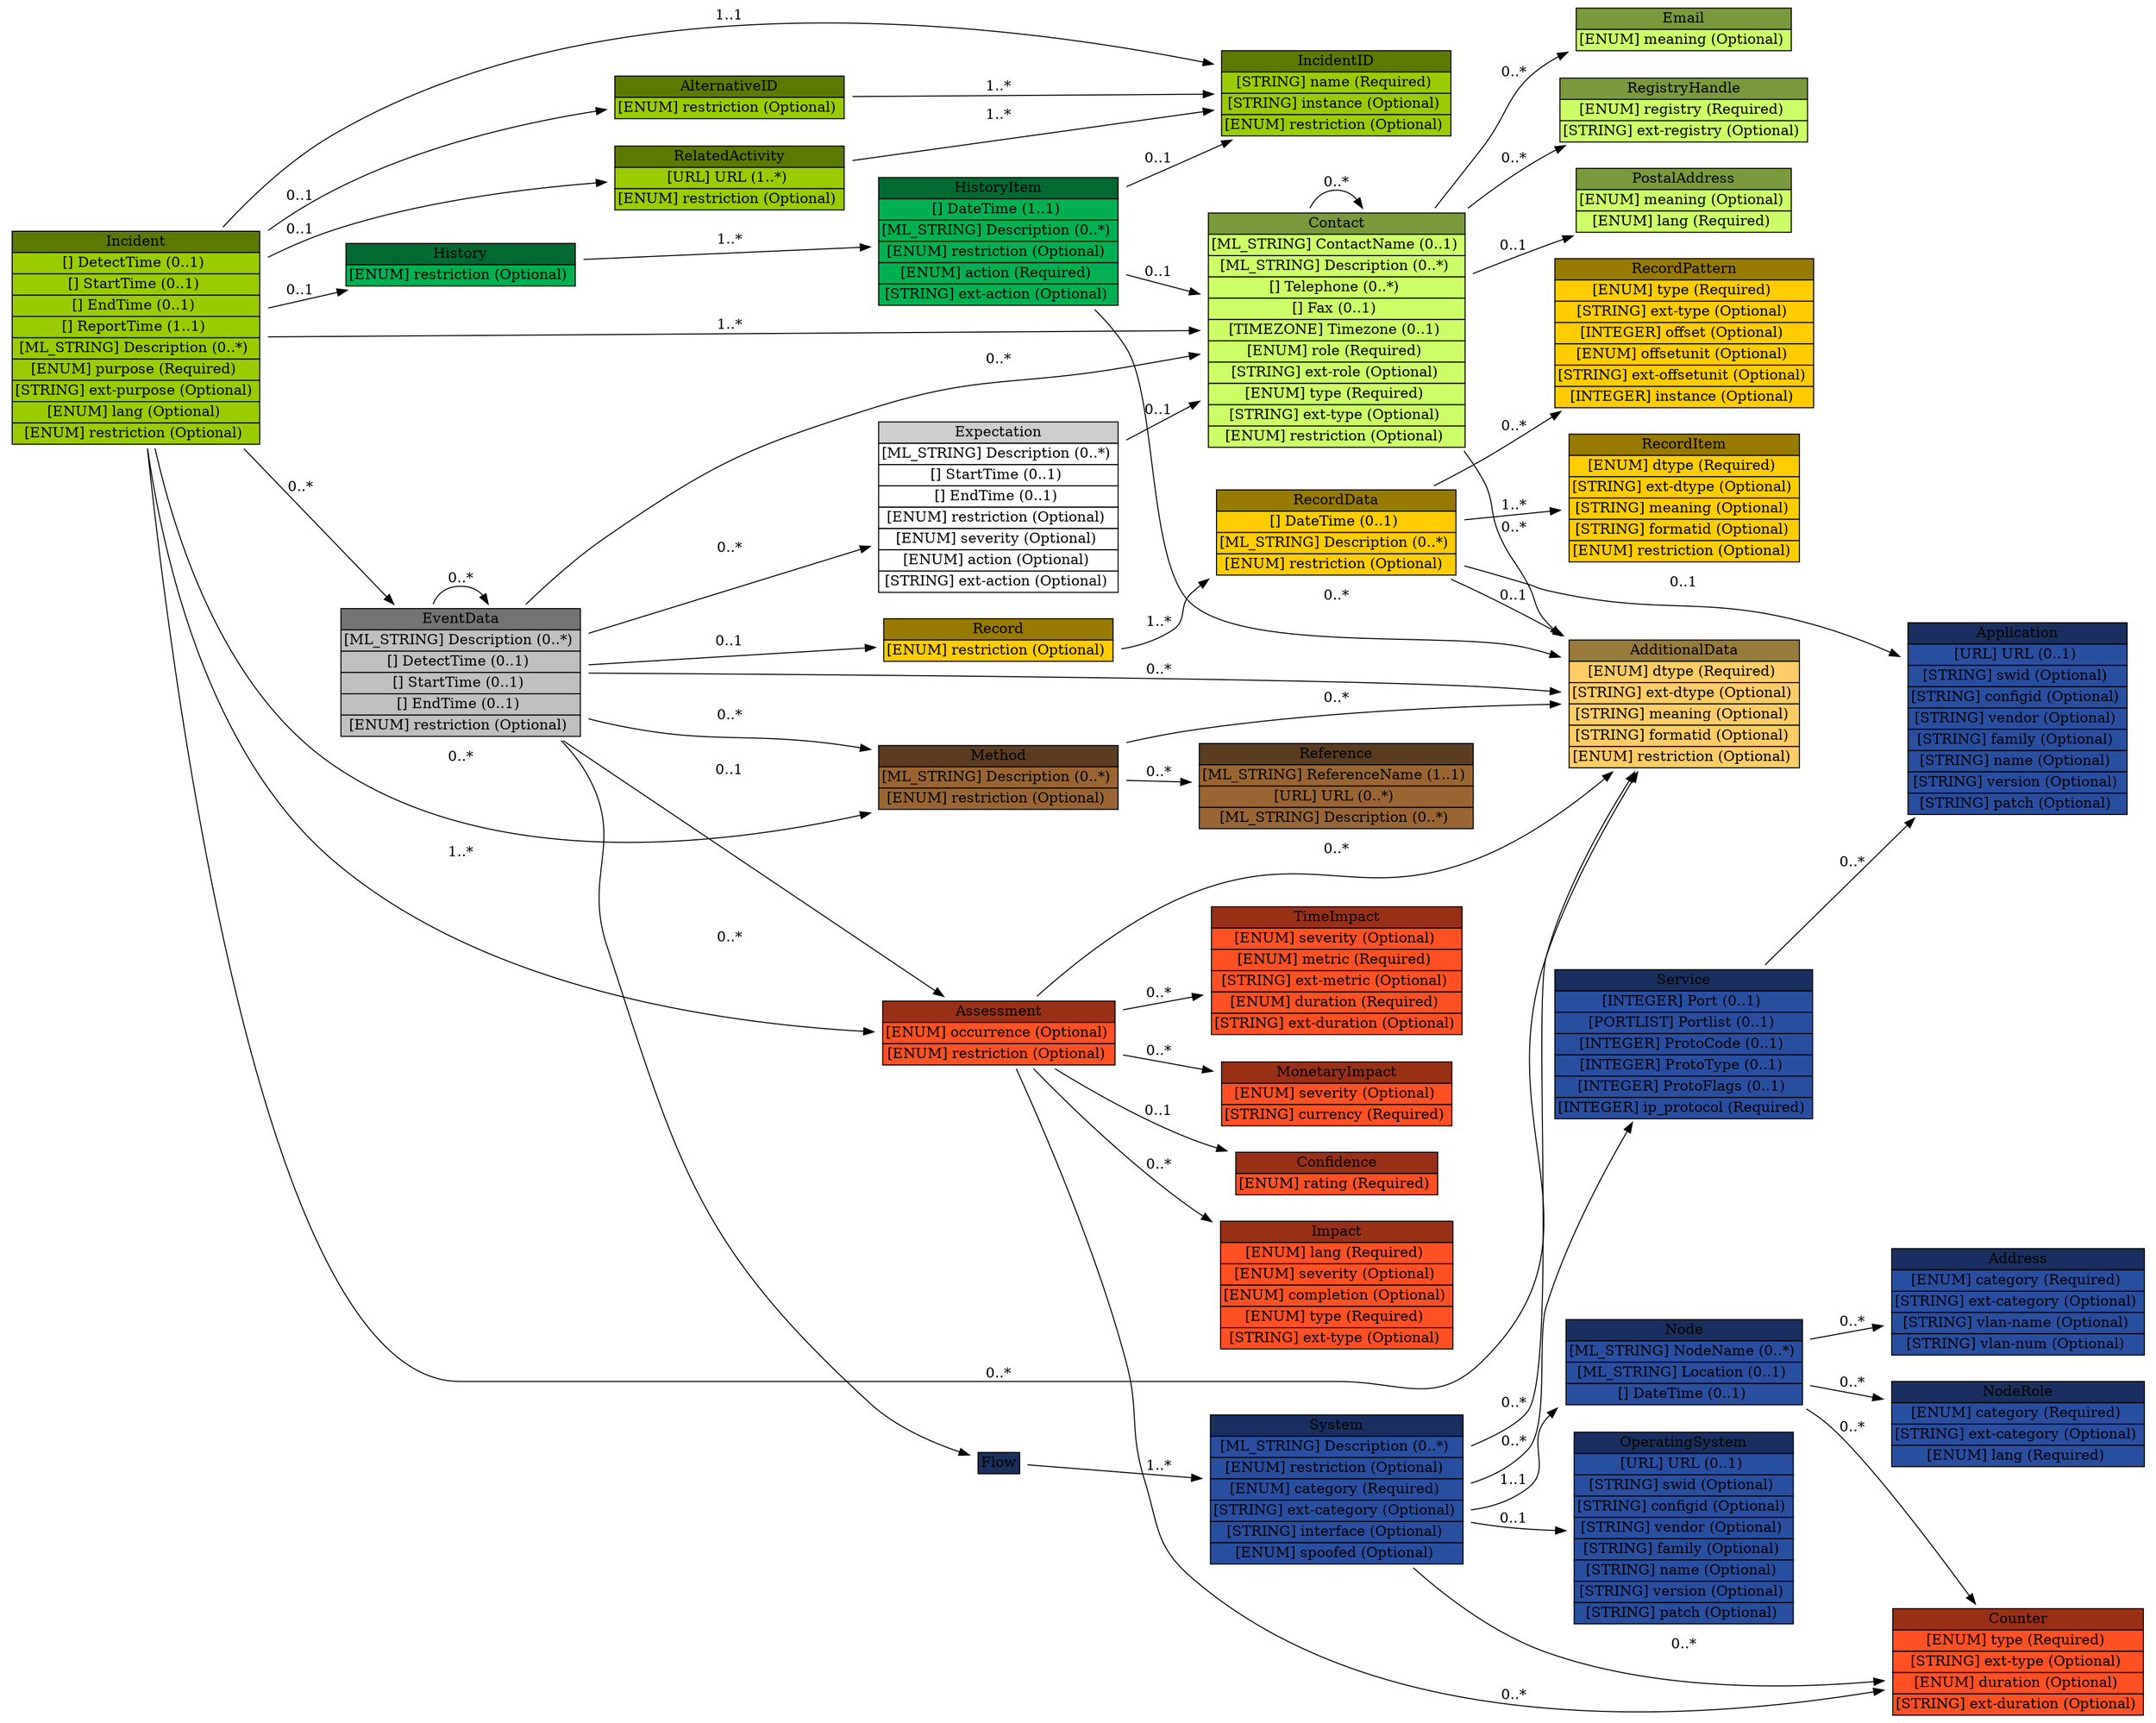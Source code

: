 digraph Incident {
	graph [rankdir=LR];
	node [label="\N"];
	graph [bb="0,0,2062,1650"];
	Incident [label=<<table BORDER="0" CELLBORDER="1" CELLSPACING="0"> <tr > <td BGCOLOR="#5c7a00" HREF="#" TITLE="Every incident is represented by an instance of the Incident class. This class provides a standardized representation for commonly exchanged incident data. ">Incident</td> </tr>" %<tr><td BGCOLOR="#99CC00" HREF="#" TITLE="The time the incident was first detected.">[] DetectTime (0..1) </td></tr>%<tr><td BGCOLOR="#99CC00" HREF="#" TITLE="The time the incident started.">[] StartTime (0..1) </td></tr>%<tr><td BGCOLOR="#99CC00" HREF="#" TITLE="The time the incident ended.">[] EndTime (0..1) </td></tr>%<tr><td BGCOLOR="#99CC00" HREF="#" TITLE="The time the incident was reported.">[] ReportTime (1..1) </td></tr>%<tr><td BGCOLOR="#99CC00" HREF="#" TITLE="A free-form textual description of the incident.">[ML_STRING] Description (0..*) </td></tr>%<tr><td BGCOLOR="#99CC00" HREF="#" TITLE="The purpose attribute represents the reason why the IODEF document was created.  It is closely related to the Expectation class (Section 3.13).  This attribute is defined as an enumerated list:">[ENUM] purpose (Required) </td></tr>%<tr><td BGCOLOR="#99CC00" HREF="#" TITLE="A means by which to extend the purpose attribute.  See Section 5.1.">[STRING] ext-purpose (Optional) </td></tr>%<tr><td BGCOLOR="#99CC00" HREF="#" TITLE="A valid language code per RFC 4646 [7] constrained by the definition of &quot;xs:language&quot;.  The interpretation of this code is described in Section 6.">[ENUM] lang (Optional) </td></tr>%<tr><td BGCOLOR="#99CC00" HREF="#" TITLE="This attribute indicates the disclosure guidelines to which the sender expects the recipient to adhere for the information represented in this class and its children.  This guideline provides no security since there are no specified technical means to ensure that the recipient of the document handles the information as the sender requested.">[ENUM] restriction (Optional) </td></tr>%</table>>, shape=plaintext, pos="127,1319", width="3.5", height="2.9028"];
	IncidentID [label=<<table BORDER="0" CELLBORDER="1" CELLSPACING="0"> <tr > <td BGCOLOR="#5c7a00" HREF="#" TITLE="The IncidentID class represents an incident tracking number that is unique in the context of the CSIRT and identifies the activity characterized in an IODEF Document. This identifier would serve as an index into the CSIRT incident handling system. The combination of the name attribute and the string in the element content MUST be a globally unique identifier describing the activity. Documents generated by a given CSIRT MUST NOT reuse the same value unless they are referencing the same incident. ">IncidentID</td> </tr>" %<tr><td BGCOLOR="#99CC00" HREF="#" TITLE="An identifier describing the CSIRT that created the document.  In order to have a globally unique CSIRT name, the fully qualified domain name associated with the CSIRT MUST be used.">[STRING] name (Required) </td></tr>%<tr><td BGCOLOR="#99CC00" HREF="#" TITLE="An identifier referencing a subset of the named incident.">[STRING] instance (Optional) </td></tr>%<tr><td BGCOLOR="#99CC00" HREF="#" TITLE="This attribute has been defined in Section 3.2.">[ENUM] restriction (Optional) </td></tr>%</table>>, shape=plaintext, pos="1274,1564", width="3.1667", height="1.2361"];
	AlternativeID [label=<<table BORDER="0" CELLBORDER="1" CELLSPACING="0"> <tr > <td BGCOLOR="#5c7a00" HREF="#" TITLE="The AlternativeID class lists the incident tracking numbers used by CSIRTs, other than the one generating the document, to refer to the identical activity described the IODEF document. A tracking number listed as an AlternativeID references the same incident detected by ">AlternativeID</td> </tr>" %<tr><td BGCOLOR="#99CC00" HREF="#" TITLE="This attribute has been defined in Section 3.2.">[ENUM] restriction (Optional) </td></tr>%</table>>, shape=plaintext, pos="695,1555", width="3.1667", height="0.68056"];
	RelatedActivity [label=<<table BORDER="0" CELLBORDER="1" CELLSPACING="0"> <tr > <td BGCOLOR="#5c7a00" HREF="#" TITLE="The RelatedActivity class lists either incident tracking numbers of incidents or URLs (not both) that refer to activity related to the one described in the IODEF document. These references may be to local incident tracking numbers or to those of other CSIRTs. ">RelatedActivity</td> </tr>" %<tr><td BGCOLOR="#99CC00" HREF="#" TITLE="A URL to activity related to this incident.">[URL] URL (1..*) </td></tr>%<tr><td BGCOLOR="#99CC00" HREF="#" TITLE="This attribute has been defined in Section 3.2.">[ENUM] restriction (Optional) </td></tr>%</table>>, shape=plaintext, pos="695,1478", width="3.1667", height="0.95833"];
	Assessment [label=<<table BORDER="0" CELLBORDER="1" CELLSPACING="0"> <tr > <td BGCOLOR="#993016" HREF="#" TITLE="The Assessment class describes the technical and non-technical repercussions of the incident on the CSIRT&#39;s constituency. ">Assessment</td> </tr>" %<tr><td BGCOLOR="#FF5024" HREF="#" TITLE="Specifies whether the assessment is describing actual or potential outcomes.  The default is &quot;actual&quot; and is assumed if not specified.">[ENUM] occurrence (Optional) </td></tr>%<tr><td BGCOLOR="#FF5024" HREF="#" TITLE="This attribute is defined in Section 3.2.">[ENUM] restriction (Optional) </td></tr>%</table>>, shape=plaintext, pos="950,649", width="3.25", height="0.95833"];
	Impact [label=<<table BORDER="0" CELLBORDER="1" CELLSPACING="0"> <tr > <td BGCOLOR="#993016" HREF="#" TITLE="The Impact class allows for categorizing and describing the technical impact of the incident on the network of an organization. ">Impact</td> </tr>" %<tr><td BGCOLOR="#FF5024" HREF="#" TITLE="A valid language code per RFC 4646 [7] constrained by the definition of &quot;xs:language&quot;.  The interpretation of this code is described in Section 6.">[ENUM] lang (Required) </td></tr>%<tr><td BGCOLOR="#FF5024" HREF="#" TITLE="An estimate of the relative severity of the activity.  The permitted values are shown below.  There is no default value.">[ENUM] severity (Optional) </td></tr>%<tr><td BGCOLOR="#FF5024" HREF="#" TITLE="An indication whether the described activity was successful.  The permitted values are shown below.  There is no default value.">[ENUM] completion (Optional) </td></tr>%<tr><td BGCOLOR="#FF5024" HREF="#" TITLE="Classifies the malicious activity into incident categories.  The permitted values are shown below.  The default value is &quot;other&quot;.">[ENUM] type (Required) </td></tr>%<tr><td BGCOLOR="#FF5024" HREF="#" TITLE="A means by which to extend the type attribute. See Section 5.1.">[STRING] ext-type (Optional) </td></tr>%</table>>, shape=plaintext, pos="1274,417", width="3.25", height="1.7917"];
	TimeImpact [label=<<table BORDER="0" CELLBORDER="1" CELLSPACING="0"> <tr > <td BGCOLOR="#993016" HREF="#" TITLE="The TimeImpact class describes the impact of the incident on an organization as a function of time. It provides a way to convey down time and recovery time. ">TimeImpact</td> </tr>" %<tr><td BGCOLOR="#FF5024" HREF="#" TITLE="An estimate of the relative severity of the activity.  The permitted values are shown below.  There is no default value.">[ENUM] severity (Optional) </td></tr>%<tr><td BGCOLOR="#FF5024" HREF="#" TITLE="Defines the metric in which the time is expressed.  The permitted values are shown below.  There is no default value.">[ENUM] metric (Required) </td></tr>%<tr><td BGCOLOR="#FF5024" HREF="#" TITLE="A means by which to extend the metric attribute.  See Section 5.1.">[STRING] ext-metric (Optional) </td></tr>%<tr><td BGCOLOR="#FF5024" HREF="#" TITLE="Defines a unit of time, that when combined with the metric attribute, fully describes a metric of impact that will be conveyed in the element content.  The permitted values are shown below.  The default value is &quot;hour&quot;.">[ENUM] duration (Required) </td></tr>%<tr><td BGCOLOR="#FF5024" HREF="#" TITLE="A means by which to extend the duration attribute.  See Section 5.1.">[STRING] ext-duration (Optional) </td></tr>%</table>>, shape=plaintext, pos="1274,715", width="3.5556", height="1.7917"];
	MonetaryImpact [label=<<table BORDER="0" CELLBORDER="1" CELLSPACING="0"> <tr > <td BGCOLOR="#993016" HREF="#" TITLE="The MonetaryImpact class describes the financial impact of the activity on an organization. For example, this impact may consider losses due to the cost of the investigation or recovery, diminished ">MonetaryImpact</td> </tr>" %<tr><td BGCOLOR="#FF5024" HREF="#" TITLE="An estimate of the relative severity of the activity.  The permitted values are shown below.  There is no default value.">[ENUM] severity (Optional) </td></tr>%<tr><td BGCOLOR="#FF5024" HREF="#" TITLE="Defines the currency in which the monetary impact is expressed.  The permitted values are defined in ISO 4217:2001, Codes for the representation of currencies and funds [14].  There is no default value.">[STRING] currency (Required) </td></tr>%</table>>, shape=plaintext, pos="1274,599", width="3.2222", height="0.95833"];
	Counter [label=<<table BORDER="0" CELLBORDER="1" CELLSPACING="0"> <tr > <td BGCOLOR="#993016" HREF="#" TITLE="The Counter class summarize multiple occurrences of some event, or conveys counts or rates on various features (e.g., packets, sessions, events). ">Counter</td> </tr>" %<tr><td BGCOLOR="#FF5024" HREF="#" TITLE="Specifies the units of the element content.">[ENUM] type (Required) </td></tr>%<tr><td BGCOLOR="#FF5024" HREF="#" TITLE="A means by which to extend the type attribute. See Section 5.1.">[STRING] ext-type (Optional) </td></tr>%<tr><td BGCOLOR="#FF5024" HREF="#" TITLE="If present, the Counter class represents a rate rather than a count over the entire event.  In that case, this attribute specifies the denominator of the rate (where the type attribute specified the nominator).  The possible values of this attribute are defined in Section 3.10.2">[ENUM] duration (Optional) </td></tr>%<tr><td BGCOLOR="#FF5024" HREF="#" TITLE="A means by which to extend the duration attribute.  See Section 5.1.">[STRING] ext-duration (Optional) </td></tr>%</table>>, shape=plaintext, pos="1933,54", width="3.5556", height="1.5139"];
	Confidence [label=<<table BORDER="0" CELLBORDER="1" CELLSPACING="0"> <tr > <td BGCOLOR="#993016" HREF="#" TITLE="The Confidence class represents a best estimate of the validity and accuracy of the described impact (see Section 3.10) of the incident activity. This estimate can be expressed as a category or a numeric calculation. ">Confidence</td> </tr>" %<tr><td BGCOLOR="#FF5024" HREF="#" TITLE="A rating of the analytical validity of the specified Assessment.  The permitted values are shown below. There is no default value.">[ENUM] rating (Required) </td></tr>%</table>>, shape=plaintext, pos="1274,523", width="2.8056", height="0.68056"];
	AdditionalData [label=<<table BORDER="0" CELLBORDER="1" CELLSPACING="0"> <tr > <td BGCOLOR="#997a3d" HREF="#" TITLE="The AdditionalData class serves as an extension mechanism for information not otherwise represented in the data model. For relatively simple information, atomic data types (e.g., integers, strings) are provided with a mechanism to annotate their meaning. The class can also be used to extend the data model (and the associated Schema) to support proprietary extensions by encapsulating entire XML documents conforming to another Schema (e.g., IDMEF). A detailed discussion for extending the data model and the schema can be found in Section 5. ">AdditionalData</td> </tr>" %<tr><td BGCOLOR="#FFCC66" HREF="#" TITLE="The data type of the element content.  The permitted values for this attribute are shown below.  The default value is &quot;string&quot;.">[ENUM] dtype (Required) </td></tr>%<tr><td BGCOLOR="#FFCC66" HREF="#" TITLE="A means by which to extend the dtype attribute.  See Section 5.1.">[STRING] ext-dtype (Optional) </td></tr>%<tr><td BGCOLOR="#FFCC66" HREF="#" TITLE="A free-form description of the element content.">[STRING] meaning (Optional) </td></tr>%<tr><td BGCOLOR="#FFCC66" HREF="#" TITLE="An identifier referencing the format and semantics of the element content.">[STRING] formatid (Optional) </td></tr>%<tr><td BGCOLOR="#FFCC66" HREF="#" TITLE="This attribute has been defined in Section 3.2.">[ENUM] restriction (Optional) </td></tr>%</table>>, shape=plaintext, pos="1609,979", width="3.2778", height="1.7917"];
	Method [label=<<table BORDER="0" CELLBORDER="1" CELLSPACING="0"> <tr > <td BGCOLOR="#5c3d1f" HREF="#" TITLE="The Method class describes the methodology used by the intruder to perpetrate the events of the incident. This class consists of a list of references describing the attack method and a free form description of the technique. ">Method</td> </tr>" %<tr><td BGCOLOR="#996633" HREF="#" TITLE="A free-form text description of the methodology used by the intruder.">[ML_STRING] Description (0..*) </td></tr>%<tr><td BGCOLOR="#996633" HREF="#" TITLE="This attribute is defined in Section 3.2.">[ENUM] restriction (Optional) </td></tr>%</table>>, shape=plaintext, pos="950,904", width="3.3611", height="0.95833"];
	Reference [label=<<table BORDER="0" CELLBORDER="1" CELLSPACING="0"> <tr > <td BGCOLOR="#5c3d1f" HREF="#" TITLE="The Reference class is a reference to a vulnerability, IDS alert, malware sample, advisory, or attack technique. A reference consists of a name, a URL to this reference, and an optional description. ">Reference</td> </tr>" %<tr><td BGCOLOR="#996633" HREF="#" TITLE="Name of the reference.">[ML_STRING] ReferenceName (1..1) </td></tr>%<tr><td BGCOLOR="#996633" HREF="#" TITLE="A URL associated with the reference.">[URL] URL (0..*) </td></tr>%<tr><td BGCOLOR="#996633" HREF="#" TITLE="A free-form text description of this reference.">[ML_STRING] Description (0..*) </td></tr>%</table>>, shape=plaintext, pos="1274,894", width="3.8056", height="1.2361"];
	Contact [label=<<table BORDER="0" CELLBORDER="1" CELLSPACING="0"> <tr > <td BGCOLOR="#7a993d" HREF="#" TITLE="The Contact class describes contact information for organizations and personnel involved in the incident. This class allows for the naming of the involved party, specifying contact information for them, and identifying their role in the incident. ">Contact</td> </tr>" %<tr><td BGCOLOR="#CCFF66" HREF="#" TITLE="The name of the contact.  The contact may either be an organization or a person.  The type attribute disambiguates the semantics.">[ML_STRING] ContactName (0..1) </td></tr>%<tr><td BGCOLOR="#CCFF66" HREF="#" TITLE="A free-form description of this contact.  In the case of a person, this is often the organizational title of the individual.">[ML_STRING] Description (0..*) </td></tr>%<tr><td BGCOLOR="#CCFF66" HREF="#" TITLE="The telephone number of the contact.">[] Telephone (0..*) </td></tr>%<tr><td BGCOLOR="#CCFF66" HREF="#" TITLE="The facsimile telephone number of the contact.">[] Fax (0..1) </td></tr>%<tr><td BGCOLOR="#CCFF66" HREF="#" TITLE="The timezone in which the contact resides formatted according to Section 2.9.">[TIMEZONE] Timezone (0..1) </td></tr>%<tr><td BGCOLOR="#CCFF66" HREF="#" TITLE="Indicates the role the contact fulfills.  This attribute is defined as an enumerated list:">[ENUM] role (Required) </td></tr>%<tr><td BGCOLOR="#CCFF66" HREF="#" TITLE="A means by which to extend the role attribute. See Section 5.1.">[STRING] ext-role (Optional) </td></tr>%<tr><td BGCOLOR="#CCFF66" HREF="#" TITLE="Indicates the type of contact being described. This attribute is defined as an enumerated list:">[ENUM] type (Required) </td></tr>%<tr><td BGCOLOR="#CCFF66" HREF="#" TITLE="A means by which to extend the type attribute. See Section 5.1.">[STRING] ext-type (Optional) </td></tr>%<tr><td BGCOLOR="#CCFF66" HREF="#" TITLE="This attribute is defined in Section 3.2.">[ENUM] restriction (Optional) </td></tr>%</table>>, shape=plaintext, pos="1274,1340", width="3.6111", height="3.1806"];
	RegistryHandle [label=<<table BORDER="0" CELLBORDER="1" CELLSPACING="0"> <tr > <td BGCOLOR="#7a993d" HREF="#" TITLE="The RegistryHandle class represents a handle into an Internet registry or community-specific database. The handle is specified in the element content and the type attribute specifies the database. ">RegistryHandle</td> </tr>" %<tr><td BGCOLOR="#CCFF66" HREF="#" TITLE="The database to which the handle belongs.  The default value is &#39;local&#39;.  The possible values are:">[ENUM] registry (Required) </td></tr>%<tr><td BGCOLOR="#CCFF66" HREF="#" TITLE="A means by which to extend the registry attribute.  See Section 5.1.">[STRING] ext-registry (Optional) </td></tr>%</table>>, shape=plaintext, pos="1609,1550", width="3.5", height="0.95833"];
	PostalAddress [label=<<table BORDER="0" CELLBORDER="1" CELLSPACING="0"> <tr > <td BGCOLOR="#7a993d" HREF="#" TITLE="The PostalAddress class specifies a postal address formatted according to the POSTAL data type (Section 2.11). ">PostalAddress</td> </tr>" %<tr><td BGCOLOR="#CCFF66" HREF="#" TITLE="A free-form description of the element content.">[ENUM] meaning (Optional) </td></tr>%<tr><td BGCOLOR="#CCFF66" HREF="#" TITLE="A valid language code per RFC 4646 [7] constrained by the definition of &quot;xs:language&quot;.  The interpretation of this code is described in Section 6.">[ENUM] lang (Required) </td></tr>%</table>>, shape=plaintext, pos="1609,1464", width="3.0278", height="0.95833"];
	Email [label=<<table BORDER="0" CELLBORDER="1" CELLSPACING="0"> <tr > <td BGCOLOR="#7a993d" HREF="#" TITLE="The Email class specifies an email address formatted according to EMAIL data type (Section 2.14). ">Email</td> </tr>" %<tr><td BGCOLOR="#CCFF66" HREF="#" TITLE="A free-form description of the element content (e.g., hours of coverage for a given number).">[ENUM] meaning (Optional) </td></tr>%</table>>, shape=plaintext, pos="1609,1626", width="3.0278", height="0.68056"];
	EventData [label=<<table BORDER="0" CELLBORDER="1" CELLSPACING="0"> <tr > <td BGCOLOR="#737373" HREF="#" TITLE="The EventData class describes a particular event of the incident for a given set of hosts or networks. This description includes the systems from which the activity originated and those targeted, an assessment of the techniques used by the intruder, the impact of the activity on the organization, and any forensic evidence discovered. ">EventData</td> </tr>" %<tr><td BGCOLOR="#bfbfbf" HREF="#" TITLE="A free-form textual description of the event.">[ML_STRING] Description (0..*) </td></tr>%<tr><td BGCOLOR="#bfbfbf" HREF="#" TITLE="The time the event was detected.">[] DetectTime (0..1) </td></tr>%<tr><td BGCOLOR="#bfbfbf" HREF="#" TITLE="The time the event started.">[] StartTime (0..1) </td></tr>%<tr><td BGCOLOR="#bfbfbf" HREF="#" TITLE="The time the event ended.">[] EndTime (0..1) </td></tr>%<tr><td BGCOLOR="#bfbfbf" HREF="#" TITLE="This attribute is defined in Section 3.2.">[ENUM] restriction (Optional) </td></tr>%</table>>, shape=plaintext, pos="440,992", width="3.3611", height="1.7917"];
	Flow [label=<<table BORDER="0" CELLBORDER="1" CELLSPACING="0"> <tr > <td BGCOLOR="#182f5f" HREF="#" TITLE="The Flow class groups related the source and target hosts. ">Flow</td> </tr>" %</table>>, shape=plaintext, pos="950,247", width="0.77778", height="0.5"];
	System [label=<<table BORDER="0" CELLBORDER="1" CELLSPACING="0"> <tr > <td BGCOLOR="#182f5f" HREF="#" TITLE="The System class describes a system or network involved in an event. The systems or networks represented by this class are categorized according to the role they played in the incident through the category attribute. The value of this category attribute dictates the semantics of the aggregated classes in the System class. If the category attribute has a value of &quot;source&quot;, then the aggregated classes denote the machine and service from which the activity is originating. With a category attribute value of &quot;target&quot; or &quot;intermediary&quot;, then the machine or service is the one targeted in the activity. A value of &quot;sensor&quot; dictates that this System was part of an instrumentation to monitor the network. ">System</td> </tr>" %<tr><td BGCOLOR="#284f9f" HREF="#" TITLE="A free-form text description of the System.">[ML_STRING] Description (0..*) </td></tr>%<tr><td BGCOLOR="#284f9f" HREF="#" TITLE="This attribute is defined in Section 3.2.">[ENUM] restriction (Optional) </td></tr>%<tr><td BGCOLOR="#284f9f" HREF="#" TITLE="Classifies the role the host or network played in the incident.  The possible values are:">[ENUM] category (Required) </td></tr>%<tr><td BGCOLOR="#284f9f" HREF="#" TITLE="A means by which to extend the category attribute.  See Section 5.1.">[STRING] ext-category (Optional) </td></tr>%<tr><td BGCOLOR="#284f9f" HREF="#" TITLE="Specifies the interface on which the event(s) on this System originated.  If the Node class specifies a network rather than a host, this attribute has no meaning.">[STRING] interface (Optional) </td></tr>%<tr><td BGCOLOR="#284f9f" HREF="#" TITLE="An indication of confidence in whether this System was the true target or attacking host.  The permitted values for this attribute are shown below.  The default value is &quot;unknown&quot;.">[ENUM] spoofed (Optional) </td></tr>%</table>>, shape=plaintext, pos="1274,223", width="3.5833", height="2.0694"];
	"Node" [label=<<table BORDER="0" CELLBORDER="1" CELLSPACING="0"> <tr > <td BGCOLOR="#182f5f" HREF="#" TITLE="The Node class names a system (e.g., PC, router) or network. ">Node</td> </tr>" %<tr><td BGCOLOR="#284f9f" HREF="#" TITLE="The name of the Node (e.g., fully qualified domain name).  This information MUST be provided if no Address information is given.">[ML_STRING] NodeName (0..*) </td></tr>%<tr><td BGCOLOR="#284f9f" HREF="#" TITLE="A free-from description of the physical location of the equipment.">[ML_STRING] Location (0..1) </td></tr>%<tr><td BGCOLOR="#284f9f" HREF="#" TITLE="A timestamp of when the resolution between the name and address was performed.  This information SHOULD be provided if both an Address and NodeName are specified.">[] DateTime (0..1) </td></tr>%</table>>, shape=plaintext, pos="1609,339", width="3.3333", height="1.2361"];
	Address [label=<<table BORDER="0" CELLBORDER="1" CELLSPACING="0"> <tr > <td BGCOLOR="#182f5f" HREF="#" TITLE="The Address class represents a hardware (layer-2), network (layer-3), or application (layer-7) address. ">Address</td> </tr>" %<tr><td BGCOLOR="#284f9f" HREF="#" TITLE="The type of address represented.  The permitted values for this attribute are shown below.  The default value is &quot;ipv4-addr&quot;.">[ENUM] category (Required) </td></tr>%<tr><td BGCOLOR="#284f9f" HREF="#" TITLE="A means by which to extend the category attribute.  See Section 5.1.">[STRING] ext-category (Optional) </td></tr>%<tr><td BGCOLOR="#284f9f" HREF="#" TITLE="The name of the Virtual LAN to which the address belongs.">[STRING] vlan-name (Optional) </td></tr>%<tr><td BGCOLOR="#284f9f" HREF="#" TITLE="The number of the Virtual LAN to which the address belongs.">[STRING] vlan-num (Optional) </td></tr>%</table>>, shape=plaintext, pos="1933,402", width="3.5833", height="1.5139"];
	NodeRole [label=<<table BORDER="0" CELLBORDER="1" CELLSPACING="0"> <tr > <td BGCOLOR="#182f5f" HREF="#" TITLE="The NodeRole class describes the intended function performed by a particular host. ">NodeRole</td> </tr>" %<tr><td BGCOLOR="#284f9f" HREF="#" TITLE="Functionality provided by a node.">[ENUM] category (Required) </td></tr>%<tr><td BGCOLOR="#284f9f" HREF="#" TITLE="A means by which to extend the category attribute.  See Section 5.1.">[STRING] ext-category (Optional) </td></tr>%<tr><td BGCOLOR="#284f9f" HREF="#" TITLE="A valid language code per RFC 4646 [7] constrained by the definition of &quot;xs:language&quot;.  The interpretation of this code is described in Section 6.">[ENUM] lang (Required) </td></tr>%</table>>, shape=plaintext, pos="1933,286", width="3.5833", height="1.2361"];
	Service [label=<<table BORDER="0" CELLBORDER="1" CELLSPACING="0"> <tr > <td BGCOLOR="#182f5f" HREF="#" TITLE="The Service class describes a network service of a host or network. The service is identified by specific port or list of ports, along with the application listening on that port. ">Service</td> </tr>" %<tr><td BGCOLOR="#284f9f" HREF="#" TITLE="A port number.">[INTEGER] Port (0..1) </td></tr>%<tr><td BGCOLOR="#284f9f" HREF="#" TITLE="A list of port numbers formatted according to Section 2.10.">[PORTLIST] Portlist (0..1) </td></tr>%<tr><td BGCOLOR="#284f9f" HREF="#" TITLE="A layer-4 protocol-specific code field (e.g., ICMP code field).">[INTEGER] ProtoCode (0..1) </td></tr>%<tr><td BGCOLOR="#284f9f" HREF="#" TITLE="A layer-4 protocol specific type field (e.g., ICMP type field).">[INTEGER] ProtoType (0..1) </td></tr>%<tr><td BGCOLOR="#284f9f" HREF="#" TITLE="A layer-4 protocol specific flag field (e.g., TCP flag field).">[INTEGER] ProtoFlags (0..1) </td></tr>%<tr><td BGCOLOR="#284f9f" HREF="#" TITLE="The IANA protocol number.">[INTEGER] ip_protocol (Required) </td></tr>%</table>>, shape=plaintext, pos="1609,651", width="3.5556", height="2.0694"];
	Application [label=<<table BORDER="0" CELLBORDER="1" CELLSPACING="0"> <tr > <td BGCOLOR="#182f5f" HREF="#" TITLE="The Application class describes an application running on a System providing a Service. ">Application</td> </tr>" %<tr><td BGCOLOR="#284f9f" HREF="#" TITLE="A URL describing the application.">[URL] URL (0..1) </td></tr>%<tr><td BGCOLOR="#284f9f" HREF="#" TITLE="An identifier that can be used to reference this software.">[STRING] swid (Optional) </td></tr>%<tr><td BGCOLOR="#284f9f" HREF="#" TITLE="An identifier that can be used to reference a particular configuration of this software.">[STRING] configid (Optional) </td></tr>%<tr><td BGCOLOR="#284f9f" HREF="#" TITLE="Vendor name of the software.">[STRING] vendor (Optional) </td></tr>%<tr><td BGCOLOR="#284f9f" HREF="#" TITLE="Family of the software.">[STRING] family (Optional) </td></tr>%<tr><td BGCOLOR="#284f9f" HREF="#" TITLE="Name of the software.">[STRING] name (Optional) </td></tr>%<tr><td BGCOLOR="#284f9f" HREF="#" TITLE="Version of the software.">[STRING] version (Optional) </td></tr>%<tr><td BGCOLOR="#284f9f" HREF="#" TITLE="Patch or service pack level of the software.">[STRING] patch (Optional) </td></tr>%</table>>, shape=plaintext, pos="1933,967", width="3.0833", height="2.625"];
	OperatingSystem [label=<<table BORDER="0" CELLBORDER="1" CELLSPACING="0"> <tr > <td BGCOLOR="#182f5f" HREF="#" TITLE="The OperatingSystem class describes the operating system running on a System. The definition is identical to the Application class (Section 3.17.1). ">OperatingSystem</td> </tr>" %<tr><td BGCOLOR="#284f9f" HREF="#" TITLE="A URL describing the application.">[URL] URL (0..1) </td></tr>%<tr><td BGCOLOR="#284f9f" HREF="#" TITLE="An identifier that can be used to reference this software.">[STRING] swid (Optional) </td></tr>%<tr><td BGCOLOR="#284f9f" HREF="#" TITLE="An identifier that can be used to reference a particular configuration of this software.">[STRING] configid (Optional) </td></tr>%<tr><td BGCOLOR="#284f9f" HREF="#" TITLE="Vendor name of the software.">[STRING] vendor (Optional) </td></tr>%<tr><td BGCOLOR="#284f9f" HREF="#" TITLE="Family of the software.">[STRING] family (Optional) </td></tr>%<tr><td BGCOLOR="#284f9f" HREF="#" TITLE="Name of the software.">[STRING] name (Optional) </td></tr>%<tr><td BGCOLOR="#284f9f" HREF="#" TITLE="Version of the software.">[STRING] version (Optional) </td></tr>%<tr><td BGCOLOR="#284f9f" HREF="#" TITLE="Patch or service pack level of the software.">[STRING] patch (Optional) </td></tr>%</table>>, shape=plaintext, pos="1609,183", width="3.0833", height="2.625"];
	Expectation [label=<<table BORDER="0" CELLBORDER="1" CELLSPACING="0"> <tr > <td BGCOLOR="#CECECE" HREF="#" TITLE="The Expectation class conveys to the recipient of the IODEF document the actions the sender is requesting. The scope of the requested action is limited to purview of the EventData class in which this class is aggregated. ">Expectation</td> </tr>" %<tr><td HREF="#" TITLE="A free-form description of the desired action(s).">[ML_STRING] Description (0..*) </td></tr>%<tr><td HREF="#" TITLE="The time at which the action should be performed.  A timestamp that is earlier than the ReportTime specified in the Incident class denotes that the expectation should be fulfilled as soon as possible.  The absence of this element leaves the execution of the expectation to the discretion of the recipient.">[] StartTime (0..1) </td></tr>%<tr><td HREF="#" TITLE="The time by which the action should be completed. If the action is not carried out by this time, it should no longer be performed.">[] EndTime (0..1) </td></tr>%<tr><td HREF="#" TITLE="This attribute is defined in Section 3.2.">[ENUM] restriction (Optional) </td></tr>%<tr><td HREF="#" TITLE="Indicates the desired priority of the action. This attribute is an enumerated list with no default value, and the semantics of these relative measures are context dependent.">[ENUM] severity (Optional) </td></tr>%<tr><td HREF="#" TITLE="Classifies the type of action requested.  This attribute is an enumerated list with no default value.">[ENUM] action (Optional) </td></tr>%<tr><td HREF="#" TITLE="A means by which to extend the action attribute.  See Section 5.1.">[STRING] ext-action (Optional) </td></tr>%</table>>, shape=plaintext, pos="950,1154", width="3.3611", height="2.3472"];
	Record [label=<<table BORDER="0" CELLBORDER="1" CELLSPACING="0"> <tr > <td BGCOLOR="#997a00" HREF="#" TITLE="The Record class is a container class for log and audit data that provides supportive information about the incident. The source of this data will often be the output of monitoring tools. These logs should substantiate the activity described in the document. ">Record</td> </tr>" %<tr><td BGCOLOR="#ffcc00" HREF="#" TITLE="This attribute has been defined in Section 3.2.">[ENUM] restriction (Optional) </td></tr>%</table>>, shape=plaintext, pos="950,1028", width="3.1667", height="0.68056"];
	RecordData [label=<<table BORDER="0" CELLBORDER="1" CELLSPACING="0"> <tr > <td BGCOLOR="#997a00" HREF="#" TITLE="The RecordData class groups log or audit data from a given sensor (e.g., IDS, firewall log) and provides a way to annotate the output. ">RecordData</td> </tr>" %<tr><td BGCOLOR="#ffcc00" HREF="#" TITLE="Timestamp of the RecordItem data.">[] DateTime (0..1) </td></tr>%<tr><td BGCOLOR="#ffcc00" HREF="#" TITLE="Free-form textual description of the provided RecordItem data.  At minimum, this description should convey the significance of the provided RecordItem data.">[ML_STRING] Description (0..*) </td></tr>%<tr><td BGCOLOR="#ffcc00" HREF="#" TITLE="This attribute has been defined in Section 3.2.">[ENUM] restriction (Optional) </td></tr>%</table>>, shape=plaintext, pos="1274,1144", width="3.3611", height="1.2361"];
	RecordPattern [label=<<table BORDER="0" CELLBORDER="1" CELLSPACING="0"> <tr > <td BGCOLOR="#997a00" HREF="#" TITLE="The RecordPattern class describes where in the content of the RecordItem relevant information can be found. It provides a way to reference subsets of information, identified by a pattern, in a large log file, audit trail, or forensic data. ">RecordPattern</td> </tr>" %<tr><td BGCOLOR="#ffcc00" HREF="#" TITLE="Describes the type of pattern being specified in the element content.  The default is &quot;regex&quot;.">[ENUM] type (Required) </td></tr>%<tr><td BGCOLOR="#ffcc00" HREF="#" TITLE="A means by which to extend the type attribute. See Section 5.1.">[STRING] ext-type (Optional) </td></tr>%<tr><td BGCOLOR="#ffcc00" HREF="#" TITLE="Amount of units (determined by the offsetunit attribute) to seek into the RecordItem data before matching the pattern.">[INTEGER] offset (Optional) </td></tr>%<tr><td BGCOLOR="#ffcc00" HREF="#" TITLE="Describes the units of the offset attribute. The default is &quot;line&quot;.">[ENUM] offsetunit (Optional) </td></tr>%<tr><td BGCOLOR="#ffcc00" HREF="#" TITLE="A means by which to extend the offsetunit attribute.  See Section 5.1.">[STRING] ext-offsetunit (Optional) </td></tr>%<tr><td BGCOLOR="#ffcc00" HREF="#" TITLE="Number of types to apply the specified pattern.">[INTEGER] instance (Optional) </td></tr>%</table>>, shape=plaintext, pos="1609,1338", width="3.6667", height="2.0694"];
	RecordItem [label=<<table BORDER="0" CELLBORDER="1" CELLSPACING="0"> <tr > <td BGCOLOR="#997a00" HREF="#" TITLE="The RecordItem class provides a way to incorporate relevant logs, audit trails, or forensic data to support the conclusions made during the course of analyzing the incident. The class supports both the direct encapsulation of the data, as well as, provides primitives to reference data stored elsewhere. ">RecordItem</td> </tr>" %<tr><td BGCOLOR="#ffcc00" HREF="#" TITLE="The data type of the element content.  The permitted values for this attribute are shown below.  The default value is &quot;string&quot;.">[ENUM] dtype (Required) </td></tr>%<tr><td BGCOLOR="#ffcc00" HREF="#" TITLE="A means by which to extend the dtype attribute.  See Section 5.1.">[STRING] ext-dtype (Optional) </td></tr>%<tr><td BGCOLOR="#ffcc00" HREF="#" TITLE="A free-form description of the element content.">[STRING] meaning (Optional) </td></tr>%<tr><td BGCOLOR="#ffcc00" HREF="#" TITLE="An identifier referencing the format and semantics of the element content.">[STRING] formatid (Optional) </td></tr>%<tr><td BGCOLOR="#ffcc00" HREF="#" TITLE="This attribute has been defined in Section 3.2.">[ENUM] restriction (Optional) </td></tr>%</table>>, shape=plaintext, pos="1609,1182", width="3.2778", height="1.7917"];
	History [label=<<table BORDER="0" CELLBORDER="1" CELLSPACING="0"> <tr > <td BGCOLOR="#006a30" HREF="#" TITLE="The History class is a log of the significant events or actions performed by the involved parties during the course of handling the incident. ">History</td> </tr>" %<tr><td BGCOLOR="#00B050" HREF="#" TITLE="This attribute is defined in Section 3.2.">[ENUM] restriction (Optional) </td></tr>%</table>>, shape=plaintext, pos="440,1389", width="3.1667", height="0.68056"];
	HistoryItem [label=<<table BORDER="0" CELLBORDER="1" CELLSPACING="0"> <tr > <td BGCOLOR="#006a30" HREF="#" TITLE="The HistoryItem class is an entry in the History (Section 3.11) log that documents a particular action or event that occurred in the course of handling the incident. The details of the entry are a free-form description, but each can be categorized with the type attribute. ">HistoryItem</td> </tr>" %<tr><td BGCOLOR="#00B050" HREF="#" TITLE="Timestamp of this entry in the history log (e.g., when the action described in the Description was taken).">[] DateTime (1..1) </td></tr>%<tr><td BGCOLOR="#00B050" HREF="#" TITLE="A free-form textual description of the action or event.">[ML_STRING] Description (0..*) </td></tr>%<tr><td BGCOLOR="#00B050" HREF="#" TITLE="This attribute has been defined in Section 3.2.">[ENUM] restriction (Optional) </td></tr>%<tr><td BGCOLOR="#00B050" HREF="#" TITLE="Classifies a performed action or occurrence documented in this history log entry.  As activity will likely have been instigated either through a previously conveyed expectation or internal investigation, this attribute is identical to the category attribute of the Expectation class.  The difference is only one of tense.  When an action is in this class, it has been completed.  See Section 3.13.">[ENUM] action (Required) </td></tr>%<tr><td BGCOLOR="#00B050" HREF="#" TITLE="A means by which to extend the action attribute.  See Section 5.1.">[STRING] ext-action (Optional) </td></tr>%</table>>, shape=plaintext, pos="950,1411", width="3.3611", height="1.7917"];
	Incident -> IncidentID [label="1..1", pos="e,1159.4,1589.7 208.52,1423.1 239.56,1456.7 277.34,1491.4 318,1515 580.99,1668 956.73,1627.2 1149.5,1591.6", lp="695,1632.5"];
	AlternativeID -> IncidentID [label="1..*", pos="e,1159.5,1562.2 809.74,1556.8 907.75,1558.3 1048.5,1560.5 1149.3,1562.1", lp="950,1568.5"];
	Incident -> AlternativeID [label="0..1", pos="e,580.45,1541.4 253.67,1422.6 259.8,1426.9 265.92,1431 272,1435 362.29,1493.9 481.67,1524.3 570.58,1539.8", lp="286,1456.5"];
	RelatedActivity -> IncidentID [label="1..*", pos="e,1159.5,1547 809.74,1495 907.85,1509.6 1048.7,1530.5 1149.6,1545.5", lp="950,1541.5"];
	Incident -> RelatedActivity [label="0..1", pos="e,580.44,1471.3 253.72,1395.1 274.66,1405.4 296.55,1414.9 318,1422 399.56,1449.1 495.41,1463.1 570.05,1470.4", lp="286,1422.5"];
	Assessment -> Impact [label="0..*", pos="e,1157,476.54 985.14,614.81 1021.2,580.76 1079.8,528.21 1136,490 1140,487.29 1144.1,484.6 1148.3,481.94", lp="1104,530.5"];
	Assessment -> TimeImpact [label="0..*", pos="e,1145.5,688.82 1067.4,672.92 1089.5,677.42 1112.8,682.16 1135.5,686.78", lp="1104,690.5"];
	Assessment -> MonetaryImpact [label="0..*", pos="e,1157.2,617.02 1067.4,630.88 1093.4,626.88 1121,622.62 1147.2,618.56", lp="1104,635.5"];
	Assessment -> Counter [label="0..*", pos="e,1804.3,27.296 966.73,614.9 993.1,559.72 1044.2,446.86 1072,346 1085.8,296.13 1074.1,280.24 1090,231 1103.9,187.86 1101.7,169.65\
 1136,140 1318.4,-17.75 1619,-1.362 1794.2,25.709", lp="1444,26.5"];
	Assessment -> Confidence [label="0..1", pos="e,1173,544.32 1009.6,614.81 1045.3,595.42 1092.2,571.93 1136,556 1144.8,552.81 1153.9,549.84 1163.2,547.1", lp="1104,582.5"];
	Assessment -> AdditionalData [label="0..*", pos="e,1546,914.95 983.97,683.05 1018.9,715.8 1076.4,763.81 1136,788 1250.6,834.54 1298,776.04 1412,824 1458.4,843.53 1503.1,877.09 1538.2\
,907.99", lp="1274,832.5"];
	Incident -> Assessment [label="1..*", pos="e,832.85,649.78 136.66,1214.8 153.23,1098.5 197.93,913.46 318,812 461.23,690.97 683.37,658.3 822.56,650.33", lp="440,820.5"];
	Method -> Reference [label="0..*", pos="e,1136.2,898.25 1071.6,900.25 1089.4,899.7 1107.9,899.13 1126.1,898.56", lp="1104,908.5"];
	Method -> AdditionalData [label="0..*", pos="e,1490.3,976.22 1071.5,935.03 1092.9,939.64 1115,943.89 1136,947 1251.7,964.17 1384.6,972.14 1480.1,975.83", lp="1274,981.5"];
	Incident -> Method [label="0..*", pos="e,844.54,869.95 143.78,1214.8 165.6,1116.4 214.05,973.58 318,902 471.07,796.59 698.27,831.55 834.48,867.27", lp="440,910.5"];
	Contact -> RegistryHandle [label="0..*", pos="e,1493.9,1515.9 1397.2,1454 1422.1,1473.5 1449,1492.2 1476,1507 1478.9,1508.6 1481.8,1510.1 1484.8,1511.6", lp="1444,1504.5"];
	Contact -> PostalAddress [label="0..1", pos="e,1501.4,1429.9 1404.7,1393.9 1428.3,1403.2 1452.8,1412.6 1476,1421 1481.1,1422.9 1486.4,1424.7 1491.7,1426.6", lp="1444,1420.5"];
	Contact -> Email [label="0..*", pos="e,1499.7,1605.4 1366.7,1454.3 1381.9,1473.2 1397.4,1492.6 1412,1511 1440.7,1547.2 1437.2,1567.8 1476,1593 1480.6,1596 1485.5,1598.7\
 1490.5,1601.2", lp="1444,1586.5"];
	Contact -> Contact [label="0..*", pos="e,1299.8,1454.1 1248.2,1454.1 1253.5,1465 1262,1472 1274,1472 1282.4,1472 1289.1,1468.6 1294.2,1462.7", lp="1274,1480.5"];
	Contact -> AdditionalData [label="0..*", pos="e,1494.9,1043 1392.4,1225.8 1399.5,1216.4 1406.2,1206.8 1412,1197 1425.4,1174.6 1418.9,1164.7 1430,1141 1439.8,1120 1446.6,1117.2\
 1458,1097 1466.8,1081.4 1463.9,1074.2 1476,1061 1479.5,1057.2 1483.3,1053.4 1487.2,1049.8", lp="1444,1149.5"];
	Incident -> Contact [label="1..*", pos="e,1143.1,1337.6 253.58,1321.3 469.47,1325.3 907.36,1333.3 1132.8,1337.4", lp="695,1339.5"];
	EventData -> Contact [label="0..*", pos="e,1143.4,1304.7 495.09,1056.2 519.35,1082 549.29,1110.5 580,1132 679.6,1201.6 711.94,1211.1 828,1247 933.04,1279.5 964.43,1265.2\
 1072,1288 1092,1292.3 1113.1,1297.2 1133.7,1302.2", lp="950,1296.5"];
	EventData -> Assessment [label="0..1", pos="e,919.21,683.24 536,927.83 550.59,918.59 565.59,909.38 580,901 679.48,843.12 716.23,848.74 810,782 847.73,755.14 885.51,718.54 912.3\
,690.53", lp="695,909.5"];
	EventData -> Method [label="0..*", pos="e,828.24,919.86 561.72,949.35 567.87,947.76 573.98,946.29 580,945 680.44,923.41 707.93,933.66 810,922 812.7,921.69 815.43,921.38\
 818.19,921.05", lp="695,953.5"];
	"Node" -> Address [label="0..*", pos="e,1803.8,376.87 1729.2,362.37 1750.3,366.47 1772.4,370.77 1793.9,374.96", lp="1773,381.5"];
	"Node" -> NodeRole [label="0..*", pos="e,1803.8,307.14 1729.2,319.34 1750.2,315.91 1772.2,312.31 1793.6,308.8", lp="1773,323.5"];
	"Node" -> Counter [label="0..*", pos="e,1900.1,108.11 1728.5,294.99 1733.2,292.15 1737.7,289.15 1742,286 1805.3,239.81 1860,168 1894.5,116.51", lp="1773,280.5"];
	System -> "Node" [label="1..1", pos="e,1488.9,297.96 1403.1,203.23 1422.9,205.75 1442.1,211.97 1458,224 1480.9,241.29 1456.7,264.75 1476,286 1477.6,287.76 1479.3,289.46\
 1481,291.1", lp="1444,232.5"];
	Service -> Application [label="0..*", pos="e,1836.6,872.96 1685,725.09 1728,767.08 1782.5,820.21 1829.4,865.97", lp="1773,827.5"];
	System -> Service [label="0..*", pos="e,1562.4,576.82 1403.4,231.01 1424,237.72 1443.3,248.13 1458,264 1477.5,285.1 1467.3,364.62 1476,392 1495.6,453.82 1529,518.72 1557.4\
,568.1", lp="1444,272.5"];
	System -> OperatingSystem [label="0..1", pos="e,1497.5,179.5 1403.4,188.16 1412.3,186.52 1421.3,185.1 1430,184 1448.5,181.67 1468.2,180.38 1487.5,179.76", lp="1444,192.5"];
	System -> Counter [label="0..*", pos="e,1804.4,35.06 1344,148.78 1379.9,115.93 1426.5,80.768 1476,63 1578.1,26.316 1701.6,26.26 1794.4,34.165", lp="1609,71.5"];
	System -> AdditionalData [label="0..*", pos="e,1563.6,914.92 1403.2,268.44 1428.7,279.93 1450,292.33 1458,304 1485,343.49 1463.3,687.91 1476,734 1493.1,795.92 1528.2,859.5 1558.1\
,906.37", lp="1444,312.5"];
	Flow -> System [label="1..*", pos="e,1144.8,232.57 978.75,244.87 1014,242.26 1076.4,237.64 1134.7,233.32", lp="1104,245.5"];
	EventData -> Flow [label="0..*", pos="e,921.36,254.43 534.21,927.87 544.99,917.03 554.71,905.02 562,892 590.71,840.72 561.71,816.85 580,761 652.03,541.01 659.01,461.2\
 828,303 851.69,280.83 885.69,266.21 911.78,257.49", lp="695,769.5"];
	Expectation -> Contact [label="0..1", pos="e,1143.3,1257.8 1071.7,1217.2 1087.4,1225.7 1103.1,1234.4 1118,1243 1123.4,1246.1 1129,1249.4 1134.5,1252.6", lp="1104,1251.5"];
	EventData -> Expectation [label="0..*", pos="e,828.13,1116.9 561.74,1033.1 567.91,1035.1 574.02,1037.1 580,1039 658.86,1064.5 747.51,1092.1 818.27,1113.8", lp="695,1119.5"];
	RecordData -> Application [label="0..1", pos="e,1821.3,1022.7 1395.6,1110.6 1422,1103.9 1449.8,1097.3 1476,1092 1593.2,1068.2 1627.2,1085.5 1742,1052 1765.1,1045.3 1789.1,1036.3\
 1811.9,1026.7", lp="1609,1100.5"];
	RecordData -> RecordPattern [label="0..*", pos="e,1489.8,1263.9 1359.5,1188.1 1377,1197.5 1395.2,1207.4 1412,1217 1426.5,1225.3 1452.5,1241 1480.9,1258.5", lp="1444,1250.5"];
	RecordData -> RecordItem [label="1..*", pos="e,1490.3,1168.5 1395.9,1157.8 1423.3,1160.9 1452.5,1164.2 1480.2,1167.4", lp="1444,1173.5"];
	RecordData -> AdditionalData [label="0..1", pos="e,1495.7,1043.1 1381.8,1099.9 1392.1,1095.3 1402.3,1090.7 1412,1086 1436.5,1074.3 1462.2,1061 1486.7,1047.9", lp="1444,1084.5"];
	Record -> RecordData [label="1..*", pos="e,1153.1,1099.9 1064.7,1026.1 1083.8,1030 1102.4,1036.8 1118,1048 1133.2,1058.9 1122.5,1073.1 1136,1086 1138.9,1088.8 1141.9,1091.4\
 1145,1093.9", lp="1104,1056.5"];
	EventData -> Record [label="0..1", pos="e,835.11,1019.9 561.51,1000.6 641.04,1006.2 744.71,1013.5 824.95,1019.2", lp="695,1026.5"];
	EventData -> EventData [label="0..*", pos="e,466.72,1056.3 413.28,1056.3 417.11,1066.8 426.01,1074 440,1074 449.62,1074 456.83,1070.6 461.64,1065", lp="440,1082.5"];
	EventData -> AdditionalData [label="0..*", pos="e,1490.3,989.5 561.6,992.51 813.04,993.53 1370.3,995.58 1412,994 1434.1,993.16 1457.6,991.79 1480.3,990.22", lp="1104,1003.5"];
	Incident -> EventData [label="0..*", pos="e,378.32,1056.4 226.9,1214.6 274.01,1165.4 329.03,1107.9 371.37,1063.7", lp="286,1174.5"];
	HistoryItem -> IncidentID [label="0..1", pos="e,1171.5,1519.9 1071.8,1454.2 1087.9,1461.9 1103.7,1470.5 1118,1480 1127.4,1486.3 1126.8,1491.5 1136,1498 1144.4,1503.9 1153.4,1509.6\
 1162.6,1514.9", lp="1104,1488.5"];
	HistoryItem -> Contact [label="0..1", pos="e,1143.3,1368.6 1071.6,1384.4 1091.8,1379.9 1112.9,1375.3 1133.6,1370.8", lp="1104,1387.5"];
	HistoryItem -> AdditionalData [label="0..*", pos="e,1490.1,1021.5 1040.2,1346.8 1052.2,1335.3 1063.3,1322.6 1072,1309 1086.6,1286.2 1115.7,1091.9 1136,1074 1190.3,1026.4 1387.7,1046.5\
 1458,1030 1465.3,1028.3 1472.8,1026.4 1480.2,1024.3", lp="1274,1082.5"];
	History -> HistoryItem [label="1..*", pos="e,828.07,1405.7 554.77,1394 632.8,1397.3 736.25,1401.8 817.74,1405.3", lp="695,1412.5"];
	Incident -> History [label="0..1", pos="e,332.52,1365 253.86,1347.4 276.59,1352.5 300.19,1357.7 322.64,1362.8", lp="286,1364.5"];
	Incident -> AdditionalData [label="0..*", pos="e,1566.5,914.94 137.39,1215 165.73,960.07 254.89,325 440,325 440,325 440,325 1104,325 1172.6,325 1361.1,298.02 1412,344 1542.3,461.77\
 1419.1,567.83 1476,734 1496.9,795.1 1532.2,859.07 1561.1,906.32", lp="950,333.5"];
}
